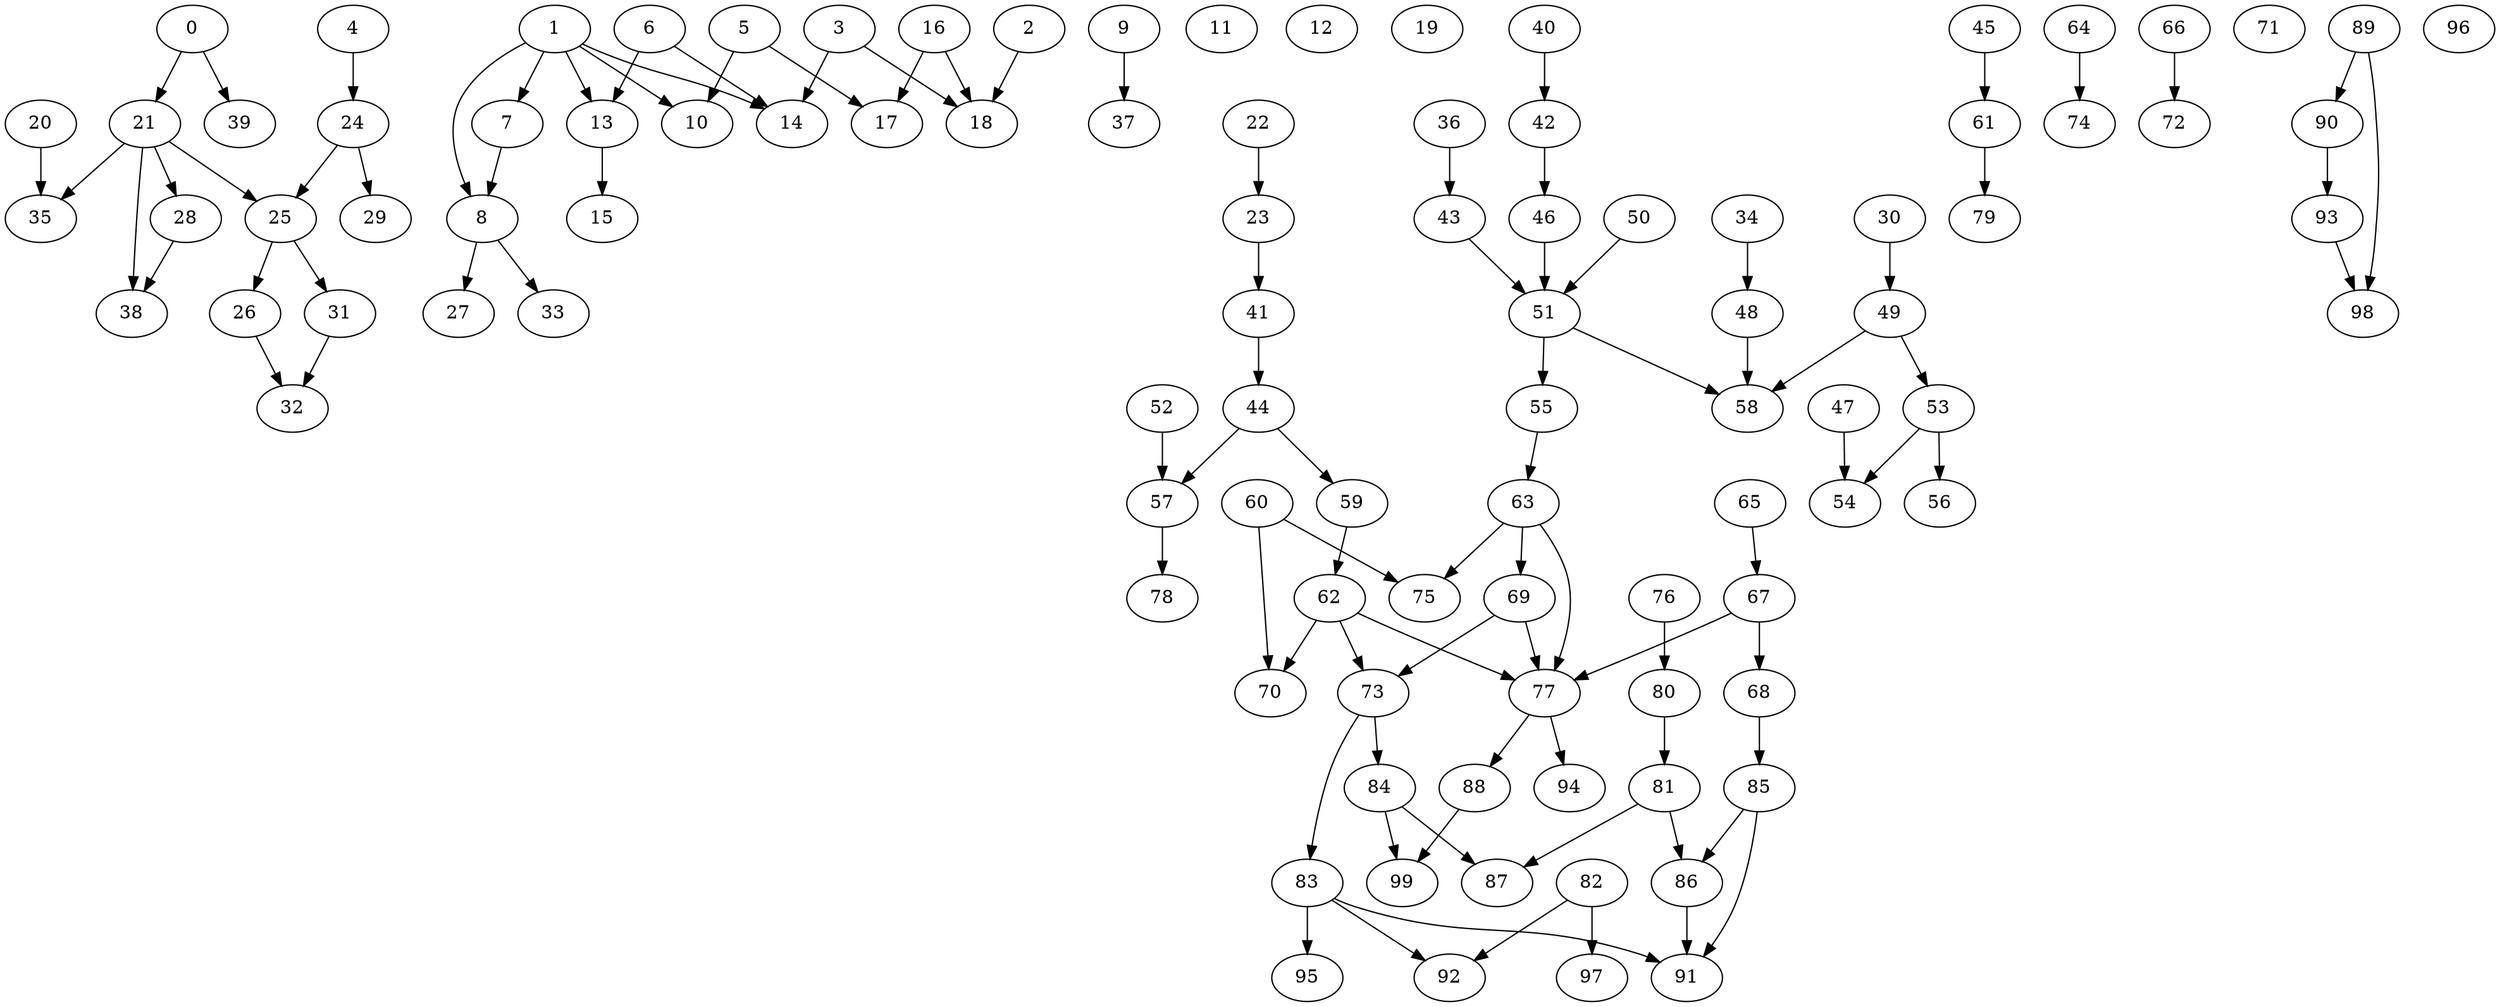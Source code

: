 digraph G {
	0;
	0 -> 21;
	0 -> 39;
	1;
	1 -> 7;
	1 -> 8;
	1 -> 10;
	1 -> 13;
	1 -> 14;
	2;
	2 -> 18;
	3;
	3 -> 14;
	3 -> 18;
	4;
	4 -> 24;
	5;
	5 -> 10;
	5 -> 17;
	6;
	6 -> 14;
	6 -> 13;
	7;
	7 -> 8;
	8;
	8 -> 27;
	8 -> 33;
	9;
	9 -> 37;
	10;
	11;
	12;
	13;
	13 -> 15;
	14;
	15;
	16;
	16 -> 18;
	16 -> 17;
	17;
	18;
	19;
	20;
	20 -> 35;
	21;
	21 -> 35;
	21 -> 25;
	21 -> 28;
	21 -> 38;
	22;
	22 -> 23;
	23;
	23 -> 41;
	24;
	24 -> 25;
	24 -> 29;
	25;
	25 -> 31;
	25 -> 26;
	26;
	26 -> 32;
	27;
	28;
	28 -> 38;
	29;
	30;
	30 -> 49;
	31;
	31 -> 32;
	32;
	33;
	34;
	34 -> 48;
	35;
	36;
	36 -> 43;
	37;
	38;
	39;
	40;
	40 -> 42;
	41;
	41 -> 44;
	42;
	42 -> 46;
	43;
	43 -> 51;
	44;
	44 -> 57;
	44 -> 59;
	45;
	45 -> 61;
	46;
	46 -> 51;
	47;
	47 -> 54;
	48;
	48 -> 58;
	49;
	49 -> 53;
	49 -> 58;
	50;
	50 -> 51;
	51;
	51 -> 55;
	51 -> 58;
	52;
	52 -> 57;
	53;
	53 -> 56;
	53 -> 54;
	54;
	55;
	55 -> 63;
	56;
	57;
	57 -> 78;
	58;
	59;
	59 -> 62;
	60;
	60 -> 70;
	60 -> 75;
	61;
	61 -> 79;
	62;
	62 -> 70;
	62 -> 77;
	62 -> 73;
	63;
	63 -> 75;
	63 -> 69;
	63 -> 77;
	64;
	64 -> 74;
	65;
	65 -> 67;
	66;
	66 -> 72;
	67;
	67 -> 68;
	67 -> 77;
	68;
	68 -> 85;
	69;
	69 -> 77;
	69 -> 73;
	70;
	71;
	72;
	73;
	73 -> 83;
	73 -> 84;
	74;
	75;
	76;
	76 -> 80;
	77;
	77 -> 88;
	77 -> 94;
	78;
	79;
	80;
	80 -> 81;
	81;
	81 -> 86;
	81 -> 87;
	82;
	82 -> 92;
	82 -> 97;
	83;
	83 -> 91;
	83 -> 92;
	83 -> 95;
	84;
	84 -> 99;
	84 -> 87;
	85;
	85 -> 86;
	85 -> 91;
	86;
	86 -> 91;
	87;
	88;
	88 -> 99;
	89;
	89 -> 90;
	89 -> 98;
	90;
	90 -> 93;
	91;
	92;
	93;
	93 -> 98;
	94;
	95;
	96;
	97;
	98;
	99;
}
